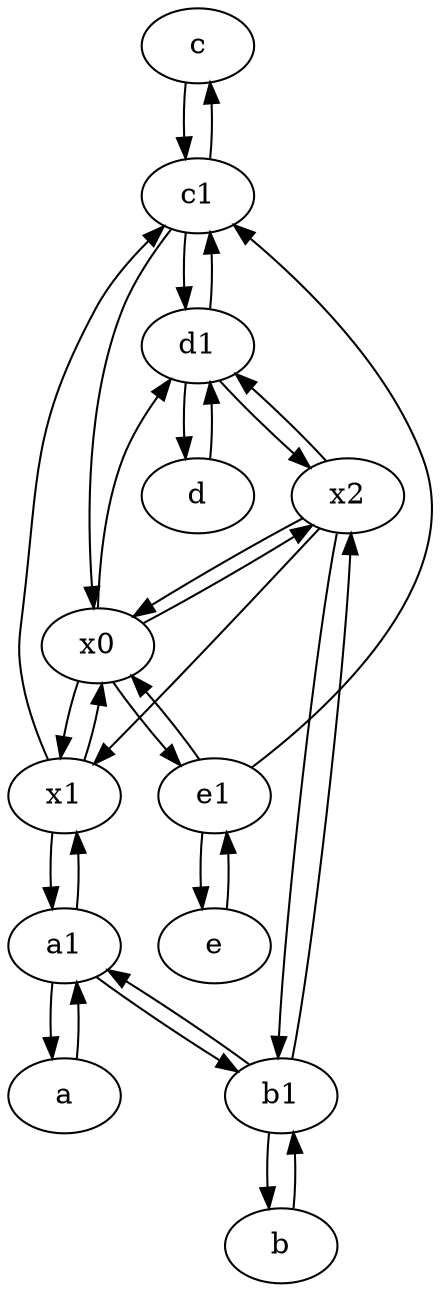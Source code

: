digraph  {
	c [pos="20,10!"];
	a1 [pos="40,15!"];
	x0;
	e [pos="30,50!"];
	x1;
	c1 [pos="30,15!"];
	e1 [pos="25,45!"];
	b [pos="50,20!"];
	a [pos="40,10!"];
	d1 [pos="25,30!"];
	b1 [pos="45,20!"];
	d [pos="20,30!"];
	x2;
	b1 -> b;
	e1 -> x0;
	b1 -> x2;
	c1 -> d1;
	b1 -> a1;
	c -> c1;
	d1 -> x2;
	a1 -> x1;
	x2 -> x1;
	x2 -> b1;
	a1 -> b1;
	x2 -> x0;
	x1 -> c1;
	x0 -> x2;
	e1 -> c1;
	e -> e1;
	d1 -> c1;
	x1 -> x0;
	x2 -> d1;
	x0 -> e1;
	b -> b1;
	x0 -> d1;
	c1 -> c;
	a -> a1;
	d -> d1;
	d1 -> d;
	c1 -> x0;
	a1 -> a;
	x0 -> x1;
	x1 -> a1;
	e1 -> e;

	}